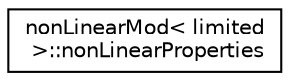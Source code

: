 digraph "Graphical Class Hierarchy"
{
 // LATEX_PDF_SIZE
  edge [fontname="Helvetica",fontsize="10",labelfontname="Helvetica",labelfontsize="10"];
  node [fontname="Helvetica",fontsize="10",shape=record];
  rankdir="LR";
  Node0 [label="nonLinearMod\< limited\l \>::nonLinearProperties",height=0.2,width=0.4,color="black", fillcolor="white", style="filled",URL="$structpFlow_1_1cfModels_1_1nonLinearMod_1_1nonLinearProperties.html",tooltip=" "];
}
